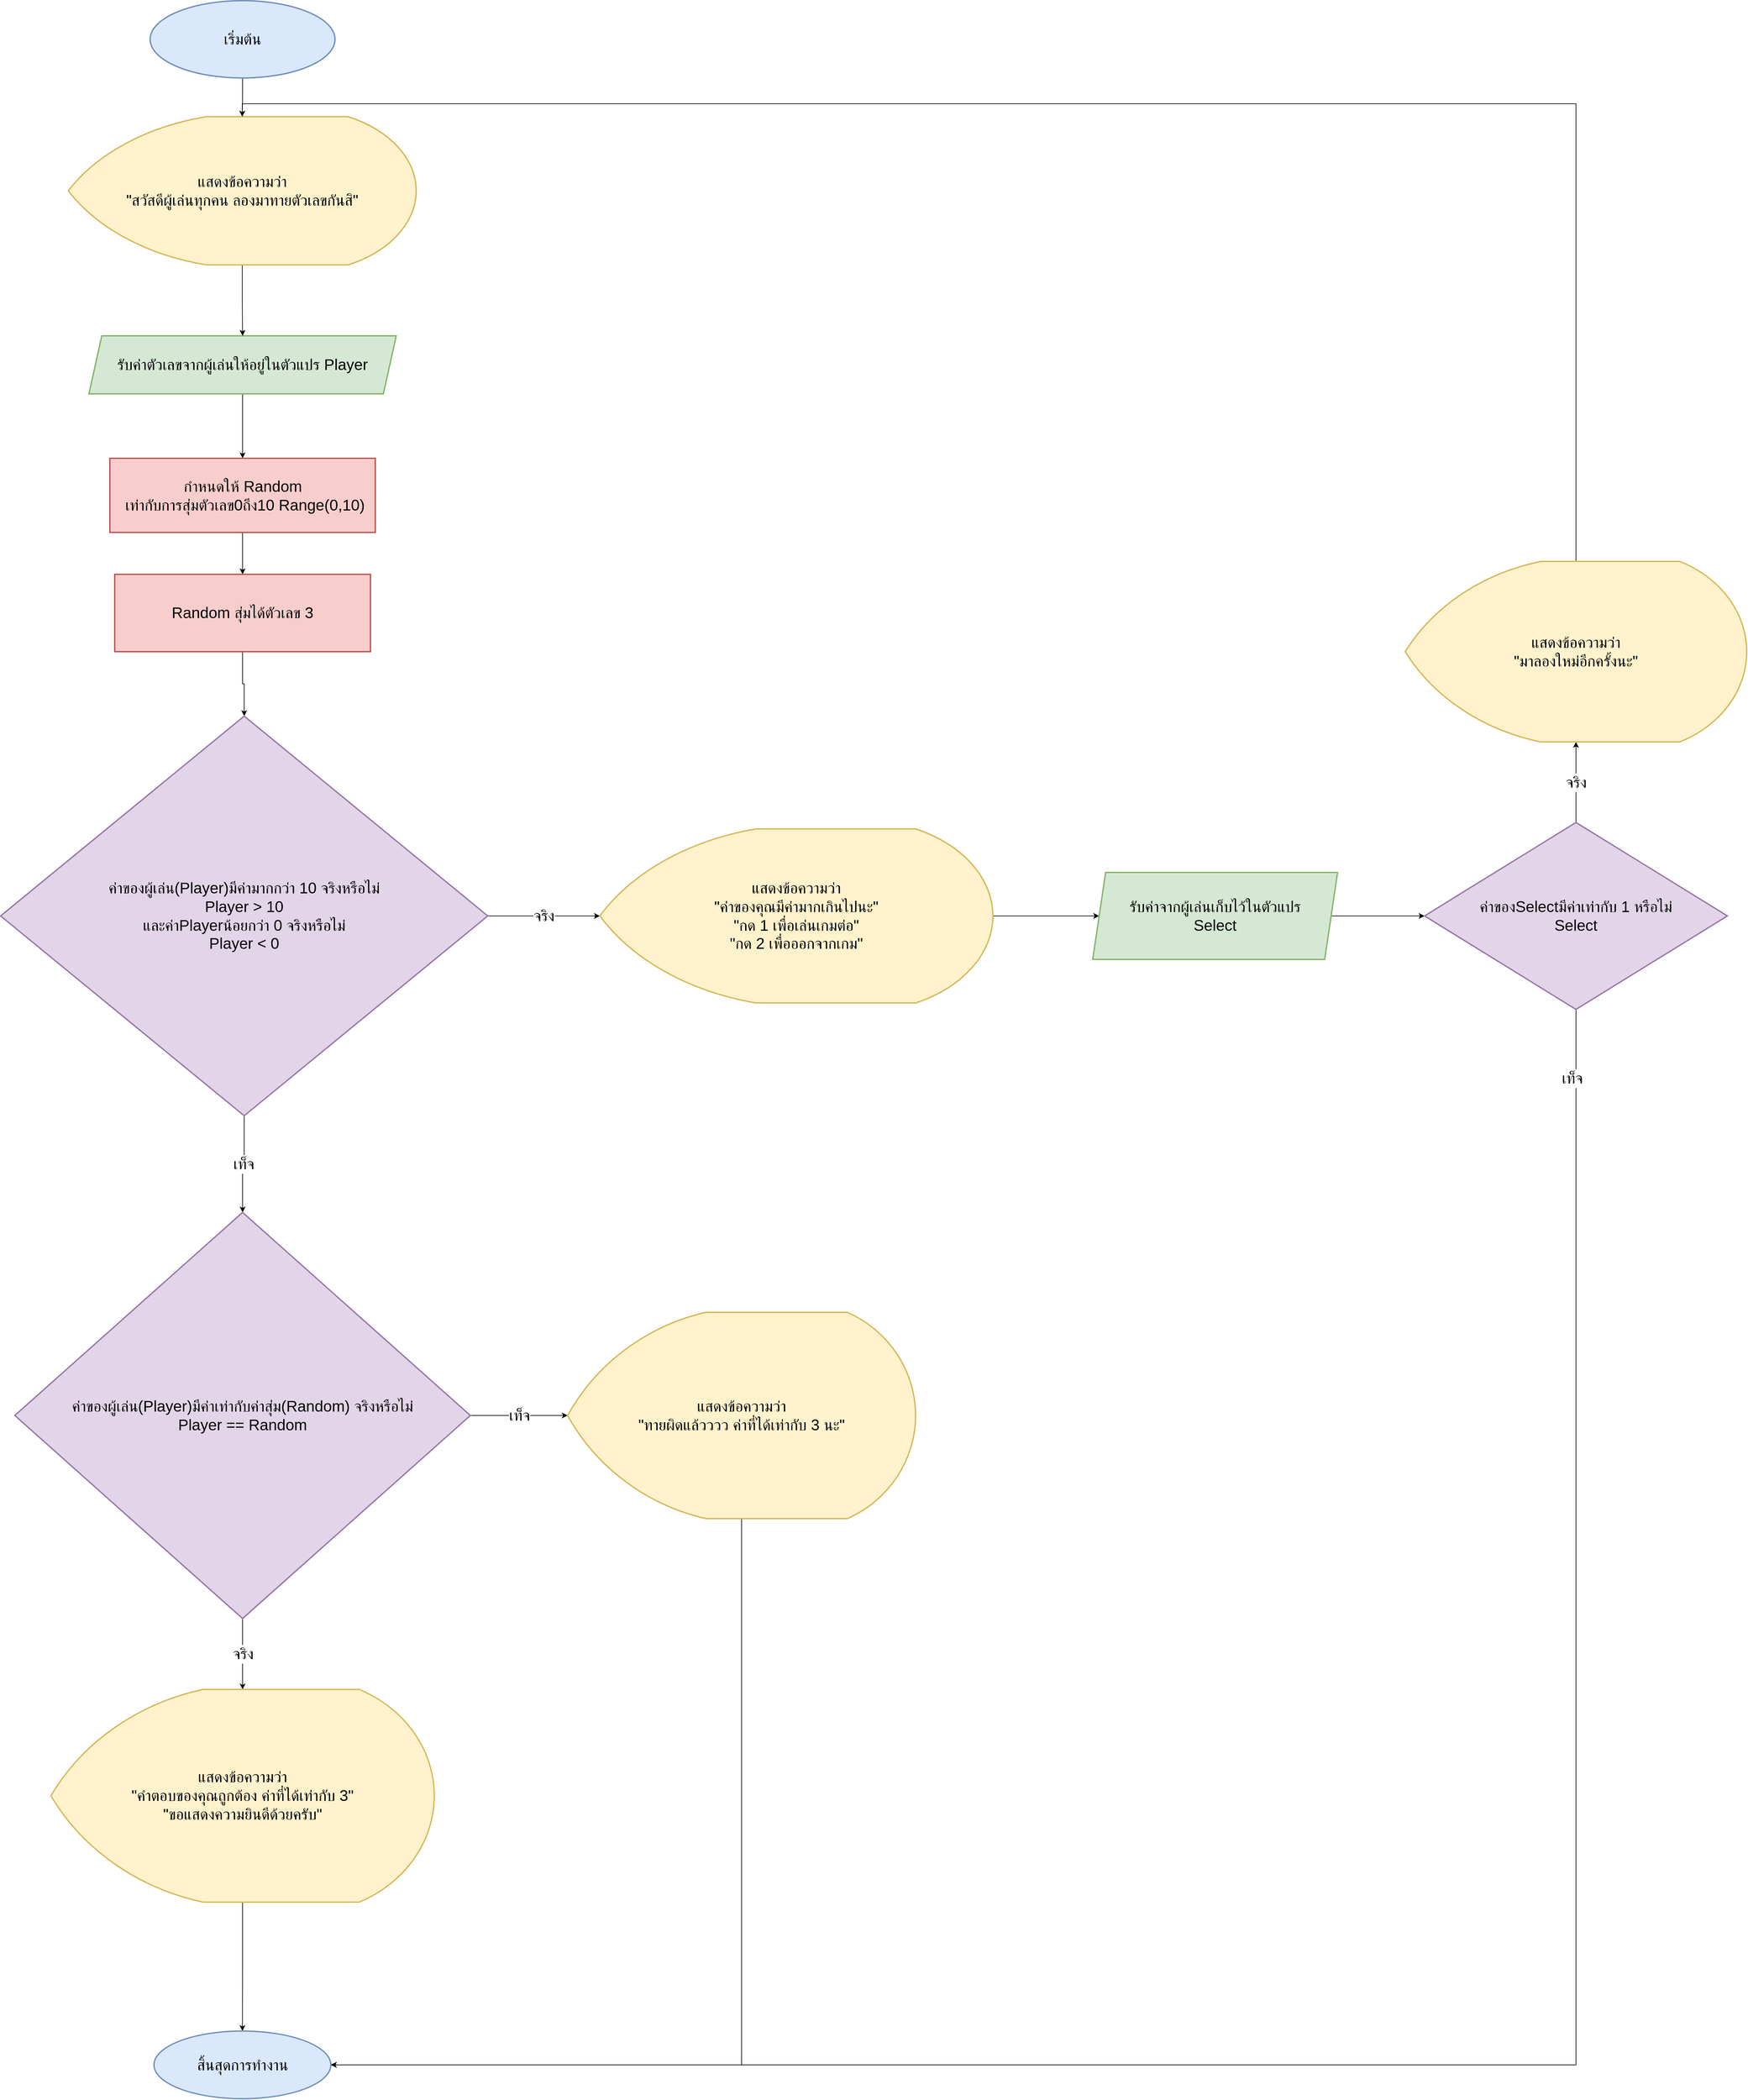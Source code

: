 <mxfile version="20.6.0" type="github">
  <diagram id="gl40M-7QrM561X13KIHA" name="Page-1">
    <mxGraphModel dx="2966" dy="2731" grid="1" gridSize="10" guides="1" tooltips="1" connect="1" arrows="1" fold="1" page="1" pageScale="1" pageWidth="850" pageHeight="1100" math="0" shadow="0">
      <root>
        <mxCell id="0" />
        <mxCell id="1" parent="0" />
        <mxCell id="snVJ0buKUl2yUb0_0TGT-26" style="edgeStyle=orthogonalEdgeStyle;rounded=0;orthogonalLoop=1;jettySize=auto;html=1;exitX=0.5;exitY=1;exitDx=0;exitDy=0;exitPerimeter=0;entryX=0.5;entryY=0;entryDx=0;entryDy=0;entryPerimeter=0;fontSize=24;" edge="1" parent="1" source="snVJ0buKUl2yUb0_0TGT-1" target="snVJ0buKUl2yUb0_0TGT-25">
          <mxGeometry relative="1" as="geometry" />
        </mxCell>
        <mxCell id="snVJ0buKUl2yUb0_0TGT-1" value="&lt;font style=&quot;font-size: 24px;&quot;&gt;เริ่มต้น&lt;/font&gt;" style="strokeWidth=2;html=1;shape=mxgraph.flowchart.start_1;whiteSpace=wrap;fillColor=#dae8fc;strokeColor=#6c8ebf;" vertex="1" parent="1">
          <mxGeometry x="282" y="-350" width="287" height="120" as="geometry" />
        </mxCell>
        <mxCell id="snVJ0buKUl2yUb0_0TGT-5" value="" style="edgeStyle=orthogonalEdgeStyle;rounded=0;orthogonalLoop=1;jettySize=auto;html=1;fontSize=24;" edge="1" parent="1" source="snVJ0buKUl2yUb0_0TGT-2" target="snVJ0buKUl2yUb0_0TGT-4">
          <mxGeometry relative="1" as="geometry" />
        </mxCell>
        <mxCell id="snVJ0buKUl2yUb0_0TGT-2" value="&lt;font style=&quot;font-size: 24px;&quot;&gt;รับค่าตัวเลขจากผู้เล่นให้อยู่ในตัวแปร Player&lt;/font&gt;" style="shape=parallelogram;perimeter=parallelogramPerimeter;whiteSpace=wrap;html=1;fixedSize=1;strokeWidth=2;fillColor=#d5e8d4;strokeColor=#82b366;" vertex="1" parent="1">
          <mxGeometry x="187" y="170" width="477" height="90" as="geometry" />
        </mxCell>
        <mxCell id="snVJ0buKUl2yUb0_0TGT-7" value="" style="edgeStyle=orthogonalEdgeStyle;rounded=0;orthogonalLoop=1;jettySize=auto;html=1;fontSize=24;" edge="1" parent="1" source="snVJ0buKUl2yUb0_0TGT-4" target="snVJ0buKUl2yUb0_0TGT-6">
          <mxGeometry relative="1" as="geometry" />
        </mxCell>
        <mxCell id="snVJ0buKUl2yUb0_0TGT-4" value="&lt;font style=&quot;font-size: 24px;&quot;&gt;กำหนดให้ Random&lt;br&gt;&amp;nbsp;เท่ากับการสุ่มตัวเลข0ถึง10 Range(0,10)&lt;/font&gt;" style="whiteSpace=wrap;html=1;strokeWidth=2;fillColor=#f8cecc;strokeColor=#b85450;" vertex="1" parent="1">
          <mxGeometry x="219.5" y="360" width="412" height="115" as="geometry" />
        </mxCell>
        <mxCell id="snVJ0buKUl2yUb0_0TGT-9" value="" style="edgeStyle=orthogonalEdgeStyle;rounded=0;orthogonalLoop=1;jettySize=auto;html=1;fontSize=24;" edge="1" parent="1" source="snVJ0buKUl2yUb0_0TGT-6" target="snVJ0buKUl2yUb0_0TGT-8">
          <mxGeometry relative="1" as="geometry" />
        </mxCell>
        <mxCell id="snVJ0buKUl2yUb0_0TGT-6" value="&lt;font style=&quot;font-size: 24px;&quot;&gt;Random สุ่มได้ตัวเลข 3&lt;/font&gt;" style="whiteSpace=wrap;html=1;strokeWidth=2;fillColor=#f8cecc;strokeColor=#b85450;" vertex="1" parent="1">
          <mxGeometry x="227" y="540" width="397" height="120" as="geometry" />
        </mxCell>
        <mxCell id="snVJ0buKUl2yUb0_0TGT-18" value="จริง" style="edgeStyle=orthogonalEdgeStyle;rounded=0;orthogonalLoop=1;jettySize=auto;html=1;exitX=1;exitY=0.5;exitDx=0;exitDy=0;entryX=0;entryY=0.5;entryDx=0;entryDy=0;entryPerimeter=0;fontSize=24;" edge="1" parent="1" source="snVJ0buKUl2yUb0_0TGT-8" target="snVJ0buKUl2yUb0_0TGT-17">
          <mxGeometry relative="1" as="geometry" />
        </mxCell>
        <mxCell id="snVJ0buKUl2yUb0_0TGT-38" value="เท็จ" style="edgeStyle=orthogonalEdgeStyle;rounded=0;orthogonalLoop=1;jettySize=auto;html=1;exitX=0.5;exitY=1;exitDx=0;exitDy=0;entryX=0.5;entryY=0;entryDx=0;entryDy=0;fontSize=24;" edge="1" parent="1" source="snVJ0buKUl2yUb0_0TGT-8" target="snVJ0buKUl2yUb0_0TGT-10">
          <mxGeometry relative="1" as="geometry" />
        </mxCell>
        <mxCell id="snVJ0buKUl2yUb0_0TGT-8" value="&lt;font style=&quot;font-size: 24px;&quot;&gt;ค่าของผู้เล่น(Player)มีค่ามากกว่า 10 จริงหรือไม่&lt;br&gt;Player &amp;gt; 10&lt;br&gt;และค่าPlayerน้อยกว่า 0 จริงหรือไม่&lt;br&gt;Player &amp;lt; 0&lt;br&gt;&lt;/font&gt;" style="rhombus;whiteSpace=wrap;html=1;strokeWidth=2;fillColor=#e1d5e7;strokeColor=#9673a6;" vertex="1" parent="1">
          <mxGeometry x="50" y="760" width="756" height="620" as="geometry" />
        </mxCell>
        <mxCell id="snVJ0buKUl2yUb0_0TGT-14" value="จริง" style="edgeStyle=orthogonalEdgeStyle;rounded=0;orthogonalLoop=1;jettySize=auto;html=1;exitX=0.5;exitY=1;exitDx=0;exitDy=0;entryX=0.5;entryY=0;entryDx=0;entryDy=0;entryPerimeter=0;fontSize=24;" edge="1" parent="1" source="snVJ0buKUl2yUb0_0TGT-10" target="snVJ0buKUl2yUb0_0TGT-13">
          <mxGeometry relative="1" as="geometry" />
        </mxCell>
        <mxCell id="snVJ0buKUl2yUb0_0TGT-36" value="เท็จ" style="edgeStyle=orthogonalEdgeStyle;rounded=0;orthogonalLoop=1;jettySize=auto;html=1;exitX=1;exitY=0.5;exitDx=0;exitDy=0;entryX=0;entryY=0.5;entryDx=0;entryDy=0;entryPerimeter=0;fontSize=24;" edge="1" parent="1" source="snVJ0buKUl2yUb0_0TGT-10" target="snVJ0buKUl2yUb0_0TGT-35">
          <mxGeometry relative="1" as="geometry" />
        </mxCell>
        <mxCell id="snVJ0buKUl2yUb0_0TGT-10" value="&lt;span style=&quot;font-size: 24px;&quot;&gt;ค่าของผู้เล่น(Player)มีค่าเท่ากับค่าสุ่ม(Random) จริงหรือไม่&lt;/span&gt;&lt;br style=&quot;font-size: 24px;&quot;&gt;&lt;span style=&quot;font-size: 24px;&quot;&gt;Player == Random&lt;/span&gt;" style="rhombus;whiteSpace=wrap;html=1;strokeWidth=2;fillColor=#e1d5e7;strokeColor=#9673a6;" vertex="1" parent="1">
          <mxGeometry x="72" y="1530" width="707" height="630" as="geometry" />
        </mxCell>
        <mxCell id="snVJ0buKUl2yUb0_0TGT-16" value="" style="edgeStyle=orthogonalEdgeStyle;rounded=0;orthogonalLoop=1;jettySize=auto;html=1;fontSize=24;" edge="1" parent="1" source="snVJ0buKUl2yUb0_0TGT-13" target="snVJ0buKUl2yUb0_0TGT-15">
          <mxGeometry relative="1" as="geometry" />
        </mxCell>
        <mxCell id="snVJ0buKUl2yUb0_0TGT-13" value="แสดงข้อความว่า&lt;br&gt;&quot;คำตอบของคุณถูกต้อง ค่าที่ได้เท่ากับ 3&quot;&lt;br&gt;&quot;ขอแสดงความยินดีด้วยครับ&quot;" style="strokeWidth=2;html=1;shape=mxgraph.flowchart.display;whiteSpace=wrap;fontSize=24;fillColor=#fff2cc;strokeColor=#d6b656;" vertex="1" parent="1">
          <mxGeometry x="128" y="2270" width="595" height="330" as="geometry" />
        </mxCell>
        <mxCell id="snVJ0buKUl2yUb0_0TGT-15" value="สิ้นสุดการทำงาน" style="ellipse;whiteSpace=wrap;html=1;fontSize=24;strokeWidth=2;fillColor=#dae8fc;strokeColor=#6c8ebf;" vertex="1" parent="1">
          <mxGeometry x="288" y="2800" width="274.5" height="105" as="geometry" />
        </mxCell>
        <mxCell id="snVJ0buKUl2yUb0_0TGT-20" value="" style="edgeStyle=orthogonalEdgeStyle;rounded=0;orthogonalLoop=1;jettySize=auto;html=1;fontSize=24;" edge="1" parent="1" source="snVJ0buKUl2yUb0_0TGT-17" target="snVJ0buKUl2yUb0_0TGT-19">
          <mxGeometry relative="1" as="geometry" />
        </mxCell>
        <mxCell id="snVJ0buKUl2yUb0_0TGT-17" value="แสดงข้อความว่า&lt;br&gt;&quot;ค่าของคุณมีค่ามากเกินไปนะ&quot;&lt;br&gt;&quot;กด 1 เพื่อเล่นเกมต่อ&quot;&lt;br&gt;&quot;กด 2 เพื่อออกจากเกม&quot;" style="strokeWidth=2;html=1;shape=mxgraph.flowchart.display;whiteSpace=wrap;fontSize=24;fillColor=#fff2cc;strokeColor=#d6b656;" vertex="1" parent="1">
          <mxGeometry x="980" y="935" width="610" height="270" as="geometry" />
        </mxCell>
        <mxCell id="snVJ0buKUl2yUb0_0TGT-22" value="" style="edgeStyle=orthogonalEdgeStyle;rounded=0;orthogonalLoop=1;jettySize=auto;html=1;fontSize=24;" edge="1" parent="1" source="snVJ0buKUl2yUb0_0TGT-19" target="snVJ0buKUl2yUb0_0TGT-21">
          <mxGeometry relative="1" as="geometry" />
        </mxCell>
        <mxCell id="snVJ0buKUl2yUb0_0TGT-19" value="รับค่าจากผู้เล่นเก็บไว้ในตัวแปร&lt;br&gt;Select" style="shape=parallelogram;perimeter=parallelogramPerimeter;whiteSpace=wrap;html=1;fixedSize=1;fontSize=24;strokeWidth=2;fillColor=#d5e8d4;strokeColor=#82b366;" vertex="1" parent="1">
          <mxGeometry x="1745" y="1002.5" width="380" height="135" as="geometry" />
        </mxCell>
        <mxCell id="snVJ0buKUl2yUb0_0TGT-31" value="จริง" style="edgeStyle=orthogonalEdgeStyle;rounded=0;orthogonalLoop=1;jettySize=auto;html=1;exitX=0.5;exitY=0;exitDx=0;exitDy=0;entryX=0.5;entryY=1;entryDx=0;entryDy=0;entryPerimeter=0;fontSize=24;" edge="1" parent="1" source="snVJ0buKUl2yUb0_0TGT-21" target="snVJ0buKUl2yUb0_0TGT-30">
          <mxGeometry relative="1" as="geometry" />
        </mxCell>
        <mxCell id="snVJ0buKUl2yUb0_0TGT-33" style="edgeStyle=orthogonalEdgeStyle;rounded=0;orthogonalLoop=1;jettySize=auto;html=1;exitX=0.5;exitY=1;exitDx=0;exitDy=0;entryX=1;entryY=0.5;entryDx=0;entryDy=0;fontSize=24;" edge="1" parent="1" source="snVJ0buKUl2yUb0_0TGT-21" target="snVJ0buKUl2yUb0_0TGT-15">
          <mxGeometry relative="1" as="geometry" />
        </mxCell>
        <mxCell id="snVJ0buKUl2yUb0_0TGT-34" value="เท็จ" style="edgeLabel;html=1;align=center;verticalAlign=middle;resizable=0;points=[];fontSize=24;" vertex="1" connectable="0" parent="snVJ0buKUl2yUb0_0TGT-33">
          <mxGeometry x="-0.941" y="-6" relative="1" as="geometry">
            <mxPoint y="1" as="offset" />
          </mxGeometry>
        </mxCell>
        <mxCell id="snVJ0buKUl2yUb0_0TGT-21" value="ค่าของSelectมีค่าเท่ากับ 1 หรือไม่&lt;br&gt;Select" style="rhombus;whiteSpace=wrap;html=1;fontSize=24;strokeWidth=2;fillColor=#e1d5e7;strokeColor=#9673a6;" vertex="1" parent="1">
          <mxGeometry x="2260" y="925" width="470" height="290" as="geometry" />
        </mxCell>
        <mxCell id="snVJ0buKUl2yUb0_0TGT-27" style="edgeStyle=orthogonalEdgeStyle;rounded=0;orthogonalLoop=1;jettySize=auto;html=1;exitX=0.5;exitY=1;exitDx=0;exitDy=0;exitPerimeter=0;entryX=0.5;entryY=0;entryDx=0;entryDy=0;fontSize=24;" edge="1" parent="1" source="snVJ0buKUl2yUb0_0TGT-25" target="snVJ0buKUl2yUb0_0TGT-2">
          <mxGeometry relative="1" as="geometry" />
        </mxCell>
        <mxCell id="snVJ0buKUl2yUb0_0TGT-25" value="แสดงข้อความว่า&lt;br&gt;&quot;สวัสดีผู้เล่นทุกคน ลองมาทายตัวเลขกันสิ&quot;" style="strokeWidth=2;html=1;shape=mxgraph.flowchart.display;whiteSpace=wrap;fontSize=24;fillColor=#fff2cc;strokeColor=#d6b656;" vertex="1" parent="1">
          <mxGeometry x="155" y="-170" width="540" height="230" as="geometry" />
        </mxCell>
        <mxCell id="snVJ0buKUl2yUb0_0TGT-32" style="edgeStyle=orthogonalEdgeStyle;rounded=0;orthogonalLoop=1;jettySize=auto;html=1;exitX=0.5;exitY=0;exitDx=0;exitDy=0;exitPerimeter=0;entryX=0.5;entryY=0;entryDx=0;entryDy=0;entryPerimeter=0;fontSize=24;" edge="1" parent="1" source="snVJ0buKUl2yUb0_0TGT-30" target="snVJ0buKUl2yUb0_0TGT-25">
          <mxGeometry relative="1" as="geometry" />
        </mxCell>
        <mxCell id="snVJ0buKUl2yUb0_0TGT-30" value="แสดงข้อความว่า&lt;br&gt;&quot;มาลองใหม่อีกครั้งนะ&quot;" style="strokeWidth=2;html=1;shape=mxgraph.flowchart.display;whiteSpace=wrap;fontSize=24;fillColor=#fff2cc;strokeColor=#d6b656;" vertex="1" parent="1">
          <mxGeometry x="2230" y="520" width="530" height="280" as="geometry" />
        </mxCell>
        <mxCell id="snVJ0buKUl2yUb0_0TGT-37" style="edgeStyle=orthogonalEdgeStyle;rounded=0;orthogonalLoop=1;jettySize=auto;html=1;exitX=0.5;exitY=1;exitDx=0;exitDy=0;exitPerimeter=0;entryX=1;entryY=0.5;entryDx=0;entryDy=0;fontSize=24;" edge="1" parent="1" source="snVJ0buKUl2yUb0_0TGT-35" target="snVJ0buKUl2yUb0_0TGT-15">
          <mxGeometry relative="1" as="geometry" />
        </mxCell>
        <mxCell id="snVJ0buKUl2yUb0_0TGT-35" value="แสดงข้อความว่า&lt;br&gt;&quot;ทายผิดแล้วววว ค่าที่ได้เท่ากับ 3 นะ&quot;" style="strokeWidth=2;html=1;shape=mxgraph.flowchart.display;whiteSpace=wrap;fontSize=24;fillColor=#fff2cc;strokeColor=#d6b656;" vertex="1" parent="1">
          <mxGeometry x="930" y="1685" width="540" height="320" as="geometry" />
        </mxCell>
      </root>
    </mxGraphModel>
  </diagram>
</mxfile>
